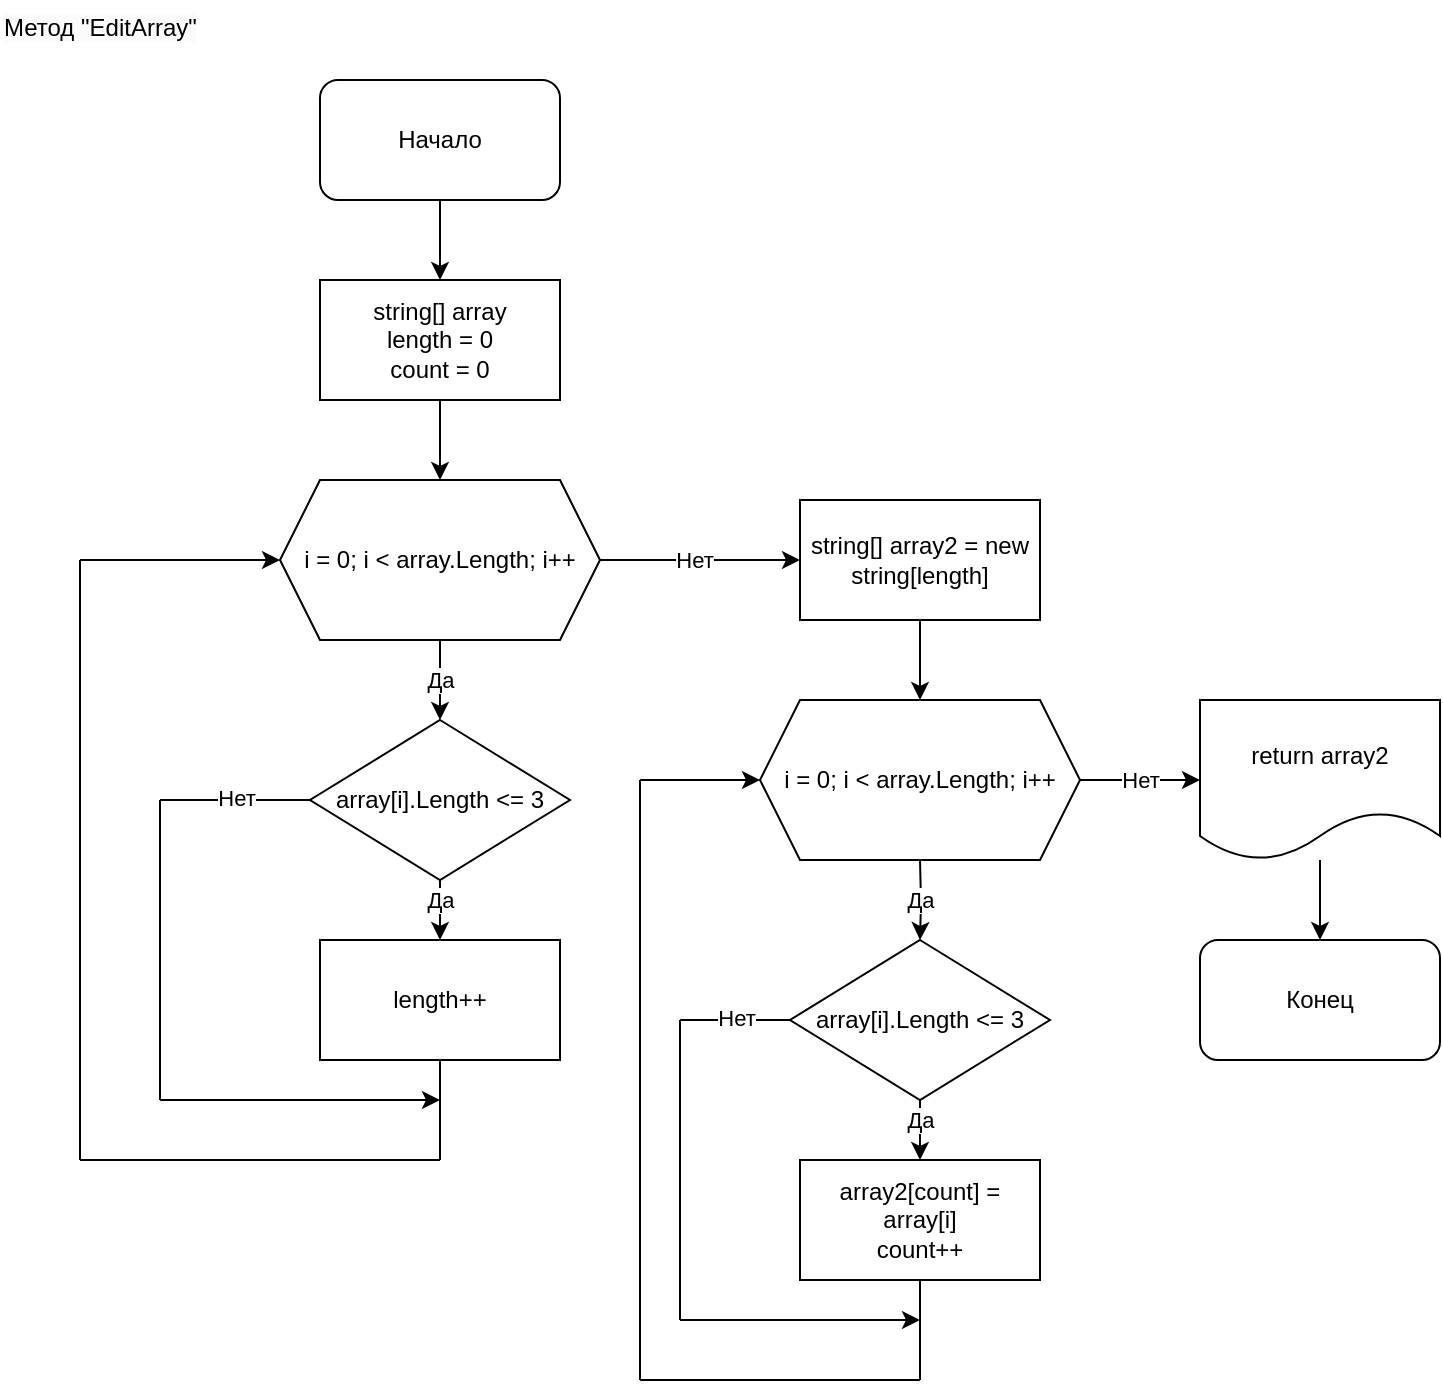 <mxfile version="20.8.16" type="device"><diagram name="Страница 1" id="gBPACDzTBO9GwlAQJzfv"><mxGraphModel dx="1050" dy="666" grid="1" gridSize="10" guides="1" tooltips="1" connect="1" arrows="1" fold="1" page="1" pageScale="1" pageWidth="827" pageHeight="1169" math="0" shadow="0"><root><mxCell id="0"/><mxCell id="1" parent="0"/><mxCell id="nZ0zaU_jT9Sg47jRuLXg-4" value="" style="edgeStyle=orthogonalEdgeStyle;rounded=0;orthogonalLoop=1;jettySize=auto;html=1;" edge="1" parent="1" source="nZ0zaU_jT9Sg47jRuLXg-1" target="nZ0zaU_jT9Sg47jRuLXg-3"><mxGeometry relative="1" as="geometry"/></mxCell><mxCell id="nZ0zaU_jT9Sg47jRuLXg-1" value="Начало" style="rounded=1;whiteSpace=wrap;html=1;" vertex="1" parent="1"><mxGeometry x="200" y="80" width="120" height="60" as="geometry"/></mxCell><mxCell id="nZ0zaU_jT9Sg47jRuLXg-2" value="&lt;span style=&quot;color: rgb(0, 0, 0); font-family: Helvetica; font-size: 12px; font-style: normal; font-variant-ligatures: normal; font-variant-caps: normal; font-weight: 400; letter-spacing: normal; orphans: 2; text-align: center; text-indent: 0px; text-transform: none; widows: 2; word-spacing: 0px; -webkit-text-stroke-width: 0px; background-color: rgb(251, 251, 251); text-decoration-thickness: initial; text-decoration-style: initial; text-decoration-color: initial; float: none; display: inline !important;&quot;&gt;Метод &quot;EditArray&quot;&lt;/span&gt;" style="text;whiteSpace=wrap;html=1;" vertex="1" parent="1"><mxGeometry x="40" y="40" width="130" height="40" as="geometry"/></mxCell><mxCell id="nZ0zaU_jT9Sg47jRuLXg-6" value="" style="edgeStyle=orthogonalEdgeStyle;rounded=0;orthogonalLoop=1;jettySize=auto;html=1;" edge="1" parent="1" source="nZ0zaU_jT9Sg47jRuLXg-3" target="nZ0zaU_jT9Sg47jRuLXg-5"><mxGeometry relative="1" as="geometry"/></mxCell><mxCell id="nZ0zaU_jT9Sg47jRuLXg-3" value="&lt;div&gt;string[] array&lt;br&gt;&lt;/div&gt;&lt;div&gt;length = 0&lt;/div&gt;&lt;div&gt;&lt;span style=&quot;background-color: initial;&quot;&gt;count = 0&lt;/span&gt;&lt;/div&gt;" style="rounded=0;whiteSpace=wrap;html=1;" vertex="1" parent="1"><mxGeometry x="200" y="180" width="120" height="60" as="geometry"/></mxCell><mxCell id="nZ0zaU_jT9Sg47jRuLXg-8" value="Да" style="edgeStyle=orthogonalEdgeStyle;rounded=0;orthogonalLoop=1;jettySize=auto;html=1;" edge="1" parent="1" source="nZ0zaU_jT9Sg47jRuLXg-5" target="nZ0zaU_jT9Sg47jRuLXg-7"><mxGeometry relative="1" as="geometry"/></mxCell><mxCell id="nZ0zaU_jT9Sg47jRuLXg-25" style="edgeStyle=orthogonalEdgeStyle;rounded=0;orthogonalLoop=1;jettySize=auto;html=1;" edge="1" parent="1" source="nZ0zaU_jT9Sg47jRuLXg-5" target="nZ0zaU_jT9Sg47jRuLXg-13"><mxGeometry relative="1" as="geometry"/></mxCell><mxCell id="nZ0zaU_jT9Sg47jRuLXg-26" value="Нет" style="edgeLabel;html=1;align=center;verticalAlign=middle;resizable=0;points=[];" vertex="1" connectable="0" parent="nZ0zaU_jT9Sg47jRuLXg-25"><mxGeometry x="-0.06" y="-3" relative="1" as="geometry"><mxPoint y="-3" as="offset"/></mxGeometry></mxCell><mxCell id="nZ0zaU_jT9Sg47jRuLXg-5" value="i = 0; i &amp;lt; array.Length; i++" style="shape=hexagon;perimeter=hexagonPerimeter2;whiteSpace=wrap;html=1;fixedSize=1;" vertex="1" parent="1"><mxGeometry x="180" y="280" width="160" height="80" as="geometry"/></mxCell><mxCell id="nZ0zaU_jT9Sg47jRuLXg-11" value="" style="edgeStyle=orthogonalEdgeStyle;rounded=0;orthogonalLoop=1;jettySize=auto;html=1;" edge="1" parent="1" source="nZ0zaU_jT9Sg47jRuLXg-7" target="nZ0zaU_jT9Sg47jRuLXg-10"><mxGeometry relative="1" as="geometry"/></mxCell><mxCell id="nZ0zaU_jT9Sg47jRuLXg-12" value="Да" style="edgeLabel;html=1;align=center;verticalAlign=middle;resizable=0;points=[];" vertex="1" connectable="0" parent="nZ0zaU_jT9Sg47jRuLXg-11"><mxGeometry x="-0.62" relative="1" as="geometry"><mxPoint as="offset"/></mxGeometry></mxCell><mxCell id="nZ0zaU_jT9Sg47jRuLXg-7" value="array[i].Length &amp;lt;= 3" style="rhombus;whiteSpace=wrap;html=1;" vertex="1" parent="1"><mxGeometry x="195" y="400" width="130" height="80" as="geometry"/></mxCell><mxCell id="nZ0zaU_jT9Sg47jRuLXg-10" value="length++" style="rounded=0;whiteSpace=wrap;html=1;" vertex="1" parent="1"><mxGeometry x="200" y="510" width="120" height="60" as="geometry"/></mxCell><mxCell id="nZ0zaU_jT9Sg47jRuLXg-29" value="" style="edgeStyle=orthogonalEdgeStyle;rounded=0;orthogonalLoop=1;jettySize=auto;html=1;" edge="1" parent="1" source="nZ0zaU_jT9Sg47jRuLXg-13" target="nZ0zaU_jT9Sg47jRuLXg-28"><mxGeometry relative="1" as="geometry"/></mxCell><mxCell id="nZ0zaU_jT9Sg47jRuLXg-13" value="string[] array2 = new string[length]" style="rounded=0;whiteSpace=wrap;html=1;" vertex="1" parent="1"><mxGeometry x="440" y="290" width="120" height="60" as="geometry"/></mxCell><mxCell id="nZ0zaU_jT9Sg47jRuLXg-15" value="" style="endArrow=none;html=1;rounded=0;" edge="1" parent="1"><mxGeometry width="50" height="50" relative="1" as="geometry"><mxPoint x="120" y="440" as="sourcePoint"/><mxPoint x="195" y="440" as="targetPoint"/></mxGeometry></mxCell><mxCell id="nZ0zaU_jT9Sg47jRuLXg-18" value="Нет" style="edgeLabel;html=1;align=center;verticalAlign=middle;resizable=0;points=[];" vertex="1" connectable="0" parent="nZ0zaU_jT9Sg47jRuLXg-15"><mxGeometry x="0.013" y="2" relative="1" as="geometry"><mxPoint y="1" as="offset"/></mxGeometry></mxCell><mxCell id="nZ0zaU_jT9Sg47jRuLXg-16" value="" style="endArrow=none;html=1;rounded=0;" edge="1" parent="1"><mxGeometry width="50" height="50" relative="1" as="geometry"><mxPoint x="120" y="590" as="sourcePoint"/><mxPoint x="120" y="440" as="targetPoint"/></mxGeometry></mxCell><mxCell id="nZ0zaU_jT9Sg47jRuLXg-17" value="" style="endArrow=classic;html=1;rounded=0;" edge="1" parent="1"><mxGeometry width="50" height="50" relative="1" as="geometry"><mxPoint x="120" y="590" as="sourcePoint"/><mxPoint x="260" y="590" as="targetPoint"/></mxGeometry></mxCell><mxCell id="nZ0zaU_jT9Sg47jRuLXg-19" value="" style="endArrow=none;html=1;rounded=0;" edge="1" parent="1"><mxGeometry width="50" height="50" relative="1" as="geometry"><mxPoint x="260" y="620" as="sourcePoint"/><mxPoint x="260" y="570" as="targetPoint"/></mxGeometry></mxCell><mxCell id="nZ0zaU_jT9Sg47jRuLXg-20" value="" style="endArrow=none;html=1;rounded=0;" edge="1" parent="1"><mxGeometry width="50" height="50" relative="1" as="geometry"><mxPoint x="80" y="620" as="sourcePoint"/><mxPoint x="260" y="620" as="targetPoint"/></mxGeometry></mxCell><mxCell id="nZ0zaU_jT9Sg47jRuLXg-21" value="" style="endArrow=none;html=1;rounded=0;" edge="1" parent="1"><mxGeometry width="50" height="50" relative="1" as="geometry"><mxPoint x="80" y="620" as="sourcePoint"/><mxPoint x="80" y="320" as="targetPoint"/></mxGeometry></mxCell><mxCell id="nZ0zaU_jT9Sg47jRuLXg-22" value="" style="endArrow=classic;html=1;rounded=0;entryX=0;entryY=0.5;entryDx=0;entryDy=0;" edge="1" parent="1" target="nZ0zaU_jT9Sg47jRuLXg-5"><mxGeometry width="50" height="50" relative="1" as="geometry"><mxPoint x="80" y="320" as="sourcePoint"/><mxPoint x="130" y="270" as="targetPoint"/></mxGeometry></mxCell><mxCell id="nZ0zaU_jT9Sg47jRuLXg-52" value="Нет" style="edgeStyle=orthogonalEdgeStyle;rounded=0;orthogonalLoop=1;jettySize=auto;html=1;" edge="1" parent="1" source="nZ0zaU_jT9Sg47jRuLXg-28" target="nZ0zaU_jT9Sg47jRuLXg-51"><mxGeometry relative="1" as="geometry"/></mxCell><mxCell id="nZ0zaU_jT9Sg47jRuLXg-28" value="i = 0; i &amp;lt; array.Length; i++" style="shape=hexagon;perimeter=hexagonPerimeter2;whiteSpace=wrap;html=1;fixedSize=1;" vertex="1" parent="1"><mxGeometry x="420" y="390" width="160" height="80" as="geometry"/></mxCell><mxCell id="nZ0zaU_jT9Sg47jRuLXg-38" value="Да" style="edgeStyle=orthogonalEdgeStyle;rounded=0;orthogonalLoop=1;jettySize=auto;html=1;" edge="1" target="nZ0zaU_jT9Sg47jRuLXg-41" parent="1"><mxGeometry relative="1" as="geometry"><mxPoint x="500" y="470" as="sourcePoint"/></mxGeometry></mxCell><mxCell id="nZ0zaU_jT9Sg47jRuLXg-39" value="" style="edgeStyle=orthogonalEdgeStyle;rounded=0;orthogonalLoop=1;jettySize=auto;html=1;" edge="1" source="nZ0zaU_jT9Sg47jRuLXg-41" target="nZ0zaU_jT9Sg47jRuLXg-42" parent="1"><mxGeometry relative="1" as="geometry"/></mxCell><mxCell id="nZ0zaU_jT9Sg47jRuLXg-40" value="Да" style="edgeLabel;html=1;align=center;verticalAlign=middle;resizable=0;points=[];" vertex="1" connectable="0" parent="nZ0zaU_jT9Sg47jRuLXg-39"><mxGeometry x="-0.62" relative="1" as="geometry"><mxPoint as="offset"/></mxGeometry></mxCell><mxCell id="nZ0zaU_jT9Sg47jRuLXg-41" value="array[i].Length &amp;lt;= 3" style="rhombus;whiteSpace=wrap;html=1;" vertex="1" parent="1"><mxGeometry x="435" y="510" width="130" height="80" as="geometry"/></mxCell><mxCell id="nZ0zaU_jT9Sg47jRuLXg-42" value="&lt;div&gt;array2[count] = array[i]&lt;/div&gt;&lt;div&gt;&lt;span style=&quot;background-color: initial;&quot;&gt;count++&lt;/span&gt;&lt;/div&gt;" style="rounded=0;whiteSpace=wrap;html=1;" vertex="1" parent="1"><mxGeometry x="440" y="620" width="120" height="60" as="geometry"/></mxCell><mxCell id="nZ0zaU_jT9Sg47jRuLXg-43" value="" style="endArrow=none;html=1;rounded=0;" edge="1" parent="1"><mxGeometry width="50" height="50" relative="1" as="geometry"><mxPoint x="380" y="550" as="sourcePoint"/><mxPoint x="435" y="550" as="targetPoint"/></mxGeometry></mxCell><mxCell id="nZ0zaU_jT9Sg47jRuLXg-44" value="Нет" style="edgeLabel;html=1;align=center;verticalAlign=middle;resizable=0;points=[];" vertex="1" connectable="0" parent="nZ0zaU_jT9Sg47jRuLXg-43"><mxGeometry x="0.013" y="2" relative="1" as="geometry"><mxPoint y="1" as="offset"/></mxGeometry></mxCell><mxCell id="nZ0zaU_jT9Sg47jRuLXg-45" value="" style="endArrow=none;html=1;rounded=0;" edge="1" parent="1"><mxGeometry width="50" height="50" relative="1" as="geometry"><mxPoint x="380" y="700" as="sourcePoint"/><mxPoint x="380" y="550" as="targetPoint"/></mxGeometry></mxCell><mxCell id="nZ0zaU_jT9Sg47jRuLXg-46" value="" style="endArrow=classic;html=1;rounded=0;" edge="1" parent="1"><mxGeometry width="50" height="50" relative="1" as="geometry"><mxPoint x="380" y="700" as="sourcePoint"/><mxPoint x="500" y="700" as="targetPoint"/></mxGeometry></mxCell><mxCell id="nZ0zaU_jT9Sg47jRuLXg-47" value="" style="endArrow=none;html=1;rounded=0;" edge="1" parent="1"><mxGeometry width="50" height="50" relative="1" as="geometry"><mxPoint x="500" y="730" as="sourcePoint"/><mxPoint x="500" y="680" as="targetPoint"/></mxGeometry></mxCell><mxCell id="nZ0zaU_jT9Sg47jRuLXg-48" value="" style="endArrow=none;html=1;rounded=0;" edge="1" parent="1"><mxGeometry width="50" height="50" relative="1" as="geometry"><mxPoint x="360" y="730" as="sourcePoint"/><mxPoint x="500" y="730" as="targetPoint"/></mxGeometry></mxCell><mxCell id="nZ0zaU_jT9Sg47jRuLXg-49" value="" style="endArrow=none;html=1;rounded=0;" edge="1" parent="1"><mxGeometry width="50" height="50" relative="1" as="geometry"><mxPoint x="360" y="730" as="sourcePoint"/><mxPoint x="360" y="430" as="targetPoint"/></mxGeometry></mxCell><mxCell id="nZ0zaU_jT9Sg47jRuLXg-50" value="" style="endArrow=classic;html=1;rounded=0;entryX=0;entryY=0.5;entryDx=0;entryDy=0;" edge="1" parent="1" target="nZ0zaU_jT9Sg47jRuLXg-28"><mxGeometry width="50" height="50" relative="1" as="geometry"><mxPoint x="360" y="430" as="sourcePoint"/><mxPoint x="410" y="380" as="targetPoint"/></mxGeometry></mxCell><mxCell id="nZ0zaU_jT9Sg47jRuLXg-54" value="" style="edgeStyle=orthogonalEdgeStyle;rounded=0;orthogonalLoop=1;jettySize=auto;html=1;" edge="1" parent="1" source="nZ0zaU_jT9Sg47jRuLXg-51" target="nZ0zaU_jT9Sg47jRuLXg-53"><mxGeometry relative="1" as="geometry"/></mxCell><mxCell id="nZ0zaU_jT9Sg47jRuLXg-51" value="return array2" style="shape=document;whiteSpace=wrap;html=1;boundedLbl=1;" vertex="1" parent="1"><mxGeometry x="640" y="390" width="120" height="80" as="geometry"/></mxCell><mxCell id="nZ0zaU_jT9Sg47jRuLXg-53" value="Конец" style="rounded=1;whiteSpace=wrap;html=1;" vertex="1" parent="1"><mxGeometry x="640" y="510" width="120" height="60" as="geometry"/></mxCell></root></mxGraphModel></diagram></mxfile>